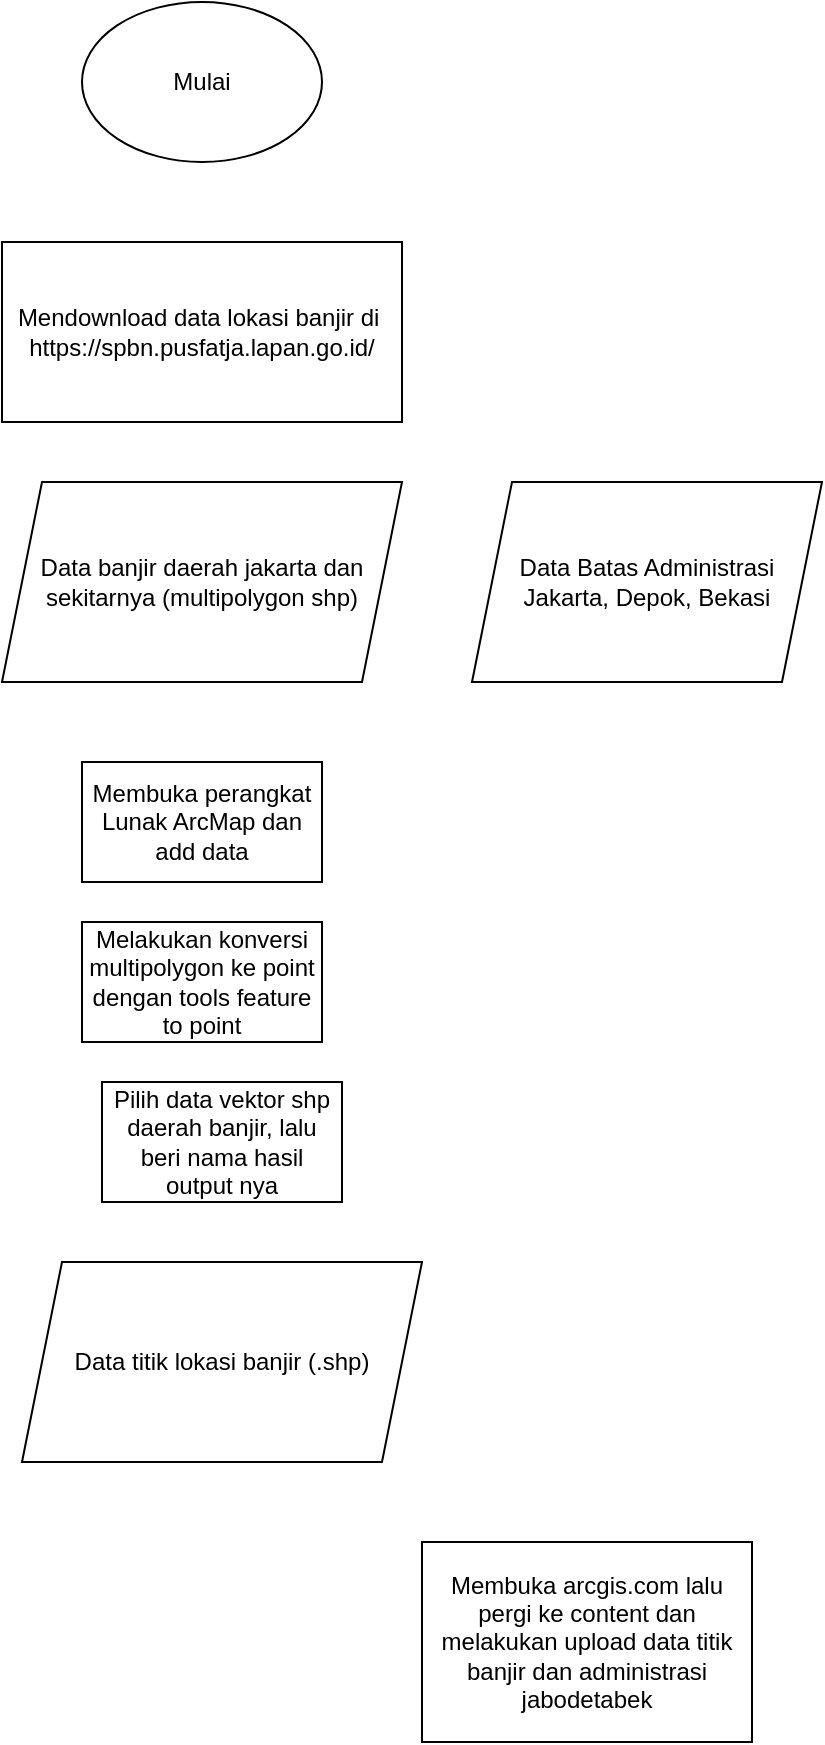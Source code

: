 <mxfile version="13.7.9" type="github"><diagram id="RdiVzA_gI4_yAzNuI2QI" name="Page-1"><mxGraphModel dx="599" dy="359" grid="1" gridSize="10" guides="1" tooltips="1" connect="1" arrows="1" fold="1" page="1" pageScale="1" pageWidth="850" pageHeight="1100" math="0" shadow="0"><root><mxCell id="0"/><mxCell id="1" parent="0"/><mxCell id="sFGNZjW4kP528TWPwsiM-1" value="Mendownload data lokasi banjir di&amp;nbsp;&lt;br&gt;https://spbn.pusfatja.lapan.go.id/" style="rounded=0;whiteSpace=wrap;html=1;" parent="1" vertex="1"><mxGeometry x="70" y="150" width="200" height="90" as="geometry"/></mxCell><mxCell id="59hvtN--RPqfb3XLUZ2P-3" value="Mulai" style="ellipse;whiteSpace=wrap;html=1;" vertex="1" parent="1"><mxGeometry x="110" y="30" width="120" height="80" as="geometry"/></mxCell><mxCell id="59hvtN--RPqfb3XLUZ2P-4" value="Data banjir daerah jakarta dan sekitarnya (multipolygon shp)" style="shape=parallelogram;perimeter=parallelogramPerimeter;whiteSpace=wrap;html=1;fixedSize=1;" vertex="1" parent="1"><mxGeometry x="70" y="270" width="200" height="100" as="geometry"/></mxCell><mxCell id="59hvtN--RPqfb3XLUZ2P-5" value="Membuka perangkat Lunak ArcMap dan add data" style="rounded=0;whiteSpace=wrap;html=1;" vertex="1" parent="1"><mxGeometry x="110" y="410" width="120" height="60" as="geometry"/></mxCell><mxCell id="59hvtN--RPqfb3XLUZ2P-6" value="Melakukan konversi multipolygon ke point dengan tools feature to point" style="rounded=0;whiteSpace=wrap;html=1;" vertex="1" parent="1"><mxGeometry x="110" y="490" width="120" height="60" as="geometry"/></mxCell><mxCell id="59hvtN--RPqfb3XLUZ2P-7" value="Pilih data vektor shp daerah banjir, lalu beri nama hasil output nya" style="rounded=0;whiteSpace=wrap;html=1;" vertex="1" parent="1"><mxGeometry x="120" y="570" width="120" height="60" as="geometry"/></mxCell><mxCell id="59hvtN--RPqfb3XLUZ2P-8" value="Membuka arcgis.com lalu pergi ke content dan melakukan upload data titik banjir dan administrasi jabodetabek" style="rounded=0;whiteSpace=wrap;html=1;" vertex="1" parent="1"><mxGeometry x="280" y="800" width="165" height="100" as="geometry"/></mxCell><mxCell id="59hvtN--RPqfb3XLUZ2P-9" value="Data titik lokasi banjir (.shp)" style="shape=parallelogram;perimeter=parallelogramPerimeter;whiteSpace=wrap;html=1;fixedSize=1;" vertex="1" parent="1"><mxGeometry x="80" y="660" width="200" height="100" as="geometry"/></mxCell><mxCell id="59hvtN--RPqfb3XLUZ2P-10" value="Data Batas Administrasi Jakarta, Depok, Bekasi" style="shape=parallelogram;perimeter=parallelogramPerimeter;whiteSpace=wrap;html=1;fixedSize=1;" vertex="1" parent="1"><mxGeometry x="305" y="270" width="175" height="100" as="geometry"/></mxCell></root></mxGraphModel></diagram></mxfile>